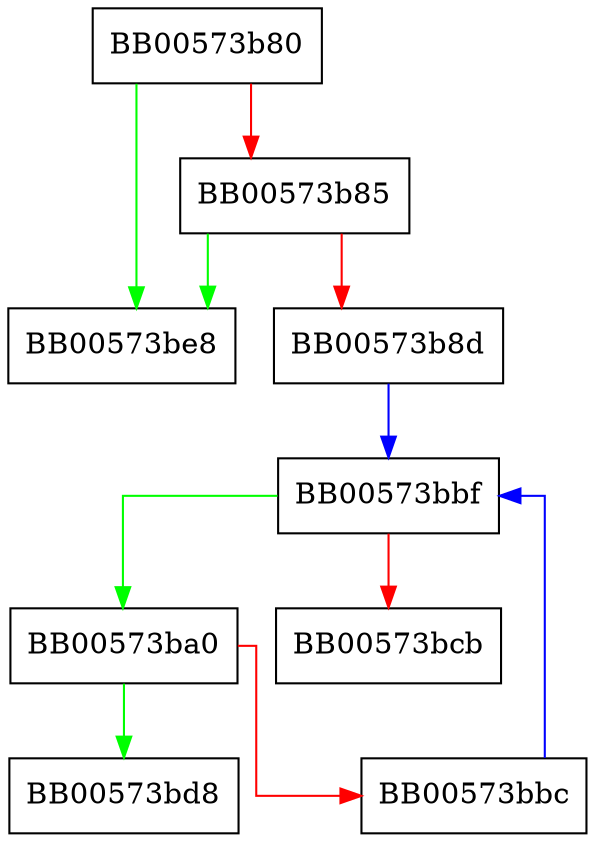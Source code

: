 digraph OSSL_CRMF_MSG_get0_regCtrl_regToken {
  node [shape="box"];
  graph [splines=ortho];
  BB00573b80 -> BB00573be8 [color="green"];
  BB00573b80 -> BB00573b85 [color="red"];
  BB00573b85 -> BB00573be8 [color="green"];
  BB00573b85 -> BB00573b8d [color="red"];
  BB00573b8d -> BB00573bbf [color="blue"];
  BB00573ba0 -> BB00573bd8 [color="green"];
  BB00573ba0 -> BB00573bbc [color="red"];
  BB00573bbc -> BB00573bbf [color="blue"];
  BB00573bbf -> BB00573ba0 [color="green"];
  BB00573bbf -> BB00573bcb [color="red"];
}